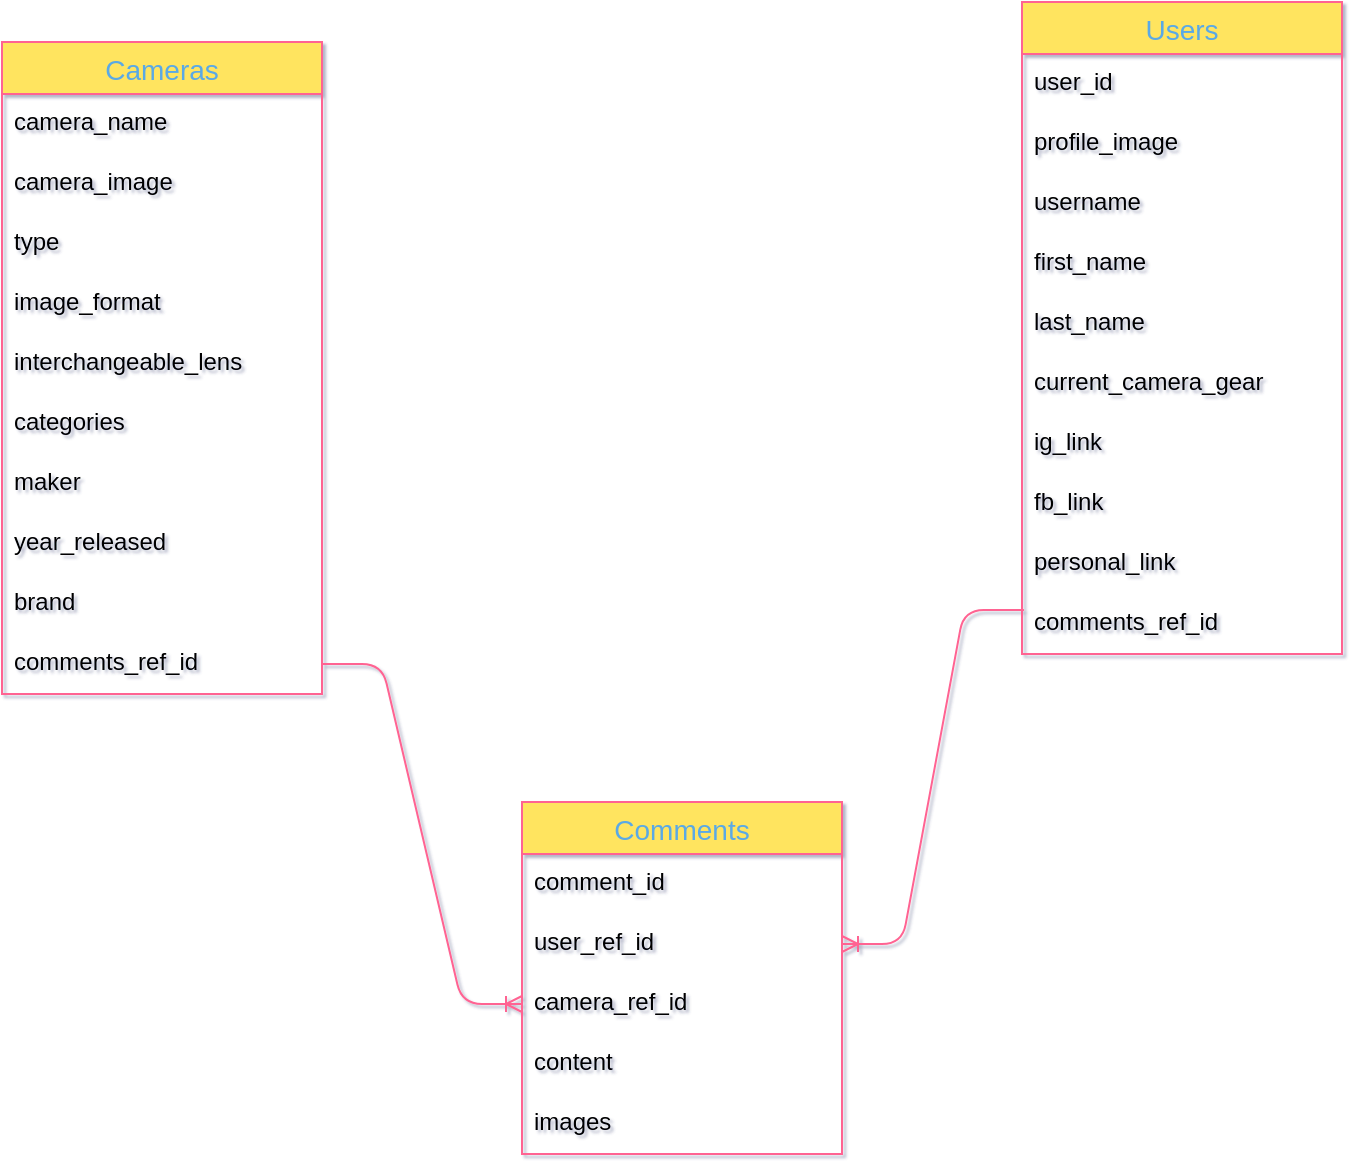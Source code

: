 <mxfile>
    <diagram id="72NEtVxB1My8zaFNVAuz" name="Page-1">
        <mxGraphModel dx="751" dy="924" grid="1" gridSize="10" guides="1" tooltips="1" connect="1" arrows="1" fold="1" page="1" pageScale="1" pageWidth="850" pageHeight="1100" background="none" math="0" shadow="1">
            <root>
                <mxCell id="0"/>
                <mxCell id="1" parent="0"/>
                <mxCell id="L3WGDCVmiGivu_7MkVTu-1" value="Comments" style="swimlane;fontStyle=0;childLayout=stackLayout;horizontal=1;startSize=26;horizontalStack=0;resizeParent=1;resizeParentMax=0;resizeLast=0;collapsible=1;marginBottom=0;align=center;fontSize=14;rounded=0;sketch=0;fontColor=#5AA9E6;strokeColor=#FF6392;fillColor=#FFE45E;" parent="1" vertex="1">
                    <mxGeometry x="360" y="560" width="160" height="176" as="geometry"/>
                </mxCell>
                <mxCell id="L3WGDCVmiGivu_7MkVTu-2" value="comment_id" style="text;strokeColor=none;fillColor=none;spacingLeft=4;spacingRight=4;overflow=hidden;rotatable=0;points=[[0,0.5],[1,0.5]];portConstraint=eastwest;fontSize=12;" parent="L3WGDCVmiGivu_7MkVTu-1" vertex="1">
                    <mxGeometry y="26" width="160" height="30" as="geometry"/>
                </mxCell>
                <mxCell id="L3WGDCVmiGivu_7MkVTu-3" value="user_ref_id" style="text;strokeColor=none;fillColor=none;spacingLeft=4;spacingRight=4;overflow=hidden;rotatable=0;points=[[0,0.5],[1,0.5]];portConstraint=eastwest;fontSize=12;" parent="L3WGDCVmiGivu_7MkVTu-1" vertex="1">
                    <mxGeometry y="56" width="160" height="30" as="geometry"/>
                </mxCell>
                <mxCell id="L3WGDCVmiGivu_7MkVTu-22" value="camera_ref_id" style="text;strokeColor=none;fillColor=none;spacingLeft=4;spacingRight=4;overflow=hidden;rotatable=0;points=[[0,0.5],[1,0.5]];portConstraint=eastwest;fontSize=12;" parent="L3WGDCVmiGivu_7MkVTu-1" vertex="1">
                    <mxGeometry y="86" width="160" height="30" as="geometry"/>
                </mxCell>
                <mxCell id="L3WGDCVmiGivu_7MkVTu-4" value="content" style="text;strokeColor=none;fillColor=none;spacingLeft=4;spacingRight=4;overflow=hidden;rotatable=0;points=[[0,0.5],[1,0.5]];portConstraint=eastwest;fontSize=12;" parent="L3WGDCVmiGivu_7MkVTu-1" vertex="1">
                    <mxGeometry y="116" width="160" height="30" as="geometry"/>
                </mxCell>
                <mxCell id="L3WGDCVmiGivu_7MkVTu-21" value="images" style="text;strokeColor=none;fillColor=none;spacingLeft=4;spacingRight=4;overflow=hidden;rotatable=0;points=[[0,0.5],[1,0.5]];portConstraint=eastwest;fontSize=12;" parent="L3WGDCVmiGivu_7MkVTu-1" vertex="1">
                    <mxGeometry y="146" width="160" height="30" as="geometry"/>
                </mxCell>
                <mxCell id="L3WGDCVmiGivu_7MkVTu-5" value="Cameras" style="swimlane;fontStyle=0;childLayout=stackLayout;horizontal=1;startSize=26;horizontalStack=0;resizeParent=1;resizeParentMax=0;resizeLast=0;collapsible=1;marginBottom=0;align=center;fontSize=14;rounded=0;sketch=0;fontColor=#5AA9E6;strokeColor=#FF6392;fillColor=#FFE45E;" parent="1" vertex="1">
                    <mxGeometry x="100" y="180" width="160" height="326" as="geometry"/>
                </mxCell>
                <mxCell id="L3WGDCVmiGivu_7MkVTu-6" value="camera_name" style="text;strokeColor=none;fillColor=none;spacingLeft=4;spacingRight=4;overflow=hidden;rotatable=0;points=[[0,0.5],[1,0.5]];portConstraint=eastwest;fontSize=12;" parent="L3WGDCVmiGivu_7MkVTu-5" vertex="1">
                    <mxGeometry y="26" width="160" height="30" as="geometry"/>
                </mxCell>
                <mxCell id="L3WGDCVmiGivu_7MkVTu-8" value="camera_image" style="text;strokeColor=none;fillColor=none;spacingLeft=4;spacingRight=4;overflow=hidden;rotatable=0;points=[[0,0.5],[1,0.5]];portConstraint=eastwest;fontSize=12;" parent="L3WGDCVmiGivu_7MkVTu-5" vertex="1">
                    <mxGeometry y="56" width="160" height="30" as="geometry"/>
                </mxCell>
                <mxCell id="L3WGDCVmiGivu_7MkVTu-7" value="type" style="text;strokeColor=none;fillColor=none;spacingLeft=4;spacingRight=4;overflow=hidden;rotatable=0;points=[[0,0.5],[1,0.5]];portConstraint=eastwest;fontSize=12;" parent="L3WGDCVmiGivu_7MkVTu-5" vertex="1">
                    <mxGeometry y="86" width="160" height="30" as="geometry"/>
                </mxCell>
                <mxCell id="L3WGDCVmiGivu_7MkVTu-23" value="image_format" style="text;strokeColor=none;fillColor=none;spacingLeft=4;spacingRight=4;overflow=hidden;rotatable=0;points=[[0,0.5],[1,0.5]];portConstraint=eastwest;fontSize=12;" parent="L3WGDCVmiGivu_7MkVTu-5" vertex="1">
                    <mxGeometry y="116" width="160" height="30" as="geometry"/>
                </mxCell>
                <mxCell id="L3WGDCVmiGivu_7MkVTu-24" value="interchangeable_lens" style="text;strokeColor=none;fillColor=none;spacingLeft=4;spacingRight=4;overflow=hidden;rotatable=0;points=[[0,0.5],[1,0.5]];portConstraint=eastwest;fontSize=12;" parent="L3WGDCVmiGivu_7MkVTu-5" vertex="1">
                    <mxGeometry y="146" width="160" height="30" as="geometry"/>
                </mxCell>
                <mxCell id="L3WGDCVmiGivu_7MkVTu-25" value="categories" style="text;strokeColor=none;fillColor=none;spacingLeft=4;spacingRight=4;overflow=hidden;rotatable=0;points=[[0,0.5],[1,0.5]];portConstraint=eastwest;fontSize=12;" parent="L3WGDCVmiGivu_7MkVTu-5" vertex="1">
                    <mxGeometry y="176" width="160" height="30" as="geometry"/>
                </mxCell>
                <mxCell id="L3WGDCVmiGivu_7MkVTu-26" value="maker" style="text;strokeColor=none;fillColor=none;spacingLeft=4;spacingRight=4;overflow=hidden;rotatable=0;points=[[0,0.5],[1,0.5]];portConstraint=eastwest;fontSize=12;" parent="L3WGDCVmiGivu_7MkVTu-5" vertex="1">
                    <mxGeometry y="206" width="160" height="30" as="geometry"/>
                </mxCell>
                <mxCell id="L3WGDCVmiGivu_7MkVTu-27" value="year_released" style="text;strokeColor=none;fillColor=none;spacingLeft=4;spacingRight=4;overflow=hidden;rotatable=0;points=[[0,0.5],[1,0.5]];portConstraint=eastwest;fontSize=12;" parent="L3WGDCVmiGivu_7MkVTu-5" vertex="1">
                    <mxGeometry y="236" width="160" height="30" as="geometry"/>
                </mxCell>
                <mxCell id="L3WGDCVmiGivu_7MkVTu-28" value="brand" style="text;strokeColor=none;fillColor=none;spacingLeft=4;spacingRight=4;overflow=hidden;rotatable=0;points=[[0,0.5],[1,0.5]];portConstraint=eastwest;fontSize=12;" parent="L3WGDCVmiGivu_7MkVTu-5" vertex="1">
                    <mxGeometry y="266" width="160" height="30" as="geometry"/>
                </mxCell>
                <mxCell id="L3WGDCVmiGivu_7MkVTu-29" value="comments_ref_id" style="text;strokeColor=none;fillColor=none;spacingLeft=4;spacingRight=4;overflow=hidden;rotatable=0;points=[[0,0.5],[1,0.5]];portConstraint=eastwest;fontSize=12;" parent="L3WGDCVmiGivu_7MkVTu-5" vertex="1">
                    <mxGeometry y="296" width="160" height="30" as="geometry"/>
                </mxCell>
                <mxCell id="L3WGDCVmiGivu_7MkVTu-9" value="Users" style="swimlane;fontStyle=0;childLayout=stackLayout;horizontal=1;startSize=26;horizontalStack=0;resizeParent=1;resizeParentMax=0;resizeLast=0;collapsible=1;marginBottom=0;align=center;fontSize=14;rounded=0;sketch=0;fontColor=#5AA9E6;strokeColor=#FF6392;fillColor=#FFE45E;" parent="1" vertex="1">
                    <mxGeometry x="610" y="160" width="160" height="326" as="geometry"/>
                </mxCell>
                <mxCell id="L3WGDCVmiGivu_7MkVTu-10" value="user_id" style="text;strokeColor=none;fillColor=none;spacingLeft=4;spacingRight=4;overflow=hidden;rotatable=0;points=[[0,0.5],[1,0.5]];portConstraint=eastwest;fontSize=12;" parent="L3WGDCVmiGivu_7MkVTu-9" vertex="1">
                    <mxGeometry y="26" width="160" height="30" as="geometry"/>
                </mxCell>
                <mxCell id="L3WGDCVmiGivu_7MkVTu-11" value="profile_image" style="text;strokeColor=none;fillColor=none;spacingLeft=4;spacingRight=4;overflow=hidden;rotatable=0;points=[[0,0.5],[1,0.5]];portConstraint=eastwest;fontSize=12;" parent="L3WGDCVmiGivu_7MkVTu-9" vertex="1">
                    <mxGeometry y="56" width="160" height="30" as="geometry"/>
                </mxCell>
                <mxCell id="L3WGDCVmiGivu_7MkVTu-12" value="username" style="text;strokeColor=none;fillColor=none;spacingLeft=4;spacingRight=4;overflow=hidden;rotatable=0;points=[[0,0.5],[1,0.5]];portConstraint=eastwest;fontSize=12;" parent="L3WGDCVmiGivu_7MkVTu-9" vertex="1">
                    <mxGeometry y="86" width="160" height="30" as="geometry"/>
                </mxCell>
                <mxCell id="L3WGDCVmiGivu_7MkVTu-13" value="first_name" style="text;strokeColor=none;fillColor=none;spacingLeft=4;spacingRight=4;overflow=hidden;rotatable=0;points=[[0,0.5],[1,0.5]];portConstraint=eastwest;fontSize=12;" parent="L3WGDCVmiGivu_7MkVTu-9" vertex="1">
                    <mxGeometry y="116" width="160" height="30" as="geometry"/>
                </mxCell>
                <mxCell id="L3WGDCVmiGivu_7MkVTu-14" value="last_name" style="text;strokeColor=none;fillColor=none;spacingLeft=4;spacingRight=4;overflow=hidden;rotatable=0;points=[[0,0.5],[1,0.5]];portConstraint=eastwest;fontSize=12;" parent="L3WGDCVmiGivu_7MkVTu-9" vertex="1">
                    <mxGeometry y="146" width="160" height="30" as="geometry"/>
                </mxCell>
                <mxCell id="L3WGDCVmiGivu_7MkVTu-15" value="current_camera_gear" style="text;strokeColor=none;fillColor=none;spacingLeft=4;spacingRight=4;overflow=hidden;rotatable=0;points=[[0,0.5],[1,0.5]];portConstraint=eastwest;fontSize=12;" parent="L3WGDCVmiGivu_7MkVTu-9" vertex="1">
                    <mxGeometry y="176" width="160" height="30" as="geometry"/>
                </mxCell>
                <mxCell id="L3WGDCVmiGivu_7MkVTu-16" value="ig_link" style="text;strokeColor=none;fillColor=none;spacingLeft=4;spacingRight=4;overflow=hidden;rotatable=0;points=[[0,0.5],[1,0.5]];portConstraint=eastwest;fontSize=12;" parent="L3WGDCVmiGivu_7MkVTu-9" vertex="1">
                    <mxGeometry y="206" width="160" height="30" as="geometry"/>
                </mxCell>
                <mxCell id="L3WGDCVmiGivu_7MkVTu-17" value="fb_link" style="text;strokeColor=none;fillColor=none;spacingLeft=4;spacingRight=4;overflow=hidden;rotatable=0;points=[[0,0.5],[1,0.5]];portConstraint=eastwest;fontSize=12;" parent="L3WGDCVmiGivu_7MkVTu-9" vertex="1">
                    <mxGeometry y="236" width="160" height="30" as="geometry"/>
                </mxCell>
                <mxCell id="L3WGDCVmiGivu_7MkVTu-18" value="personal_link" style="text;strokeColor=none;fillColor=none;spacingLeft=4;spacingRight=4;overflow=hidden;rotatable=0;points=[[0,0.5],[1,0.5]];portConstraint=eastwest;fontSize=12;" parent="L3WGDCVmiGivu_7MkVTu-9" vertex="1">
                    <mxGeometry y="266" width="160" height="30" as="geometry"/>
                </mxCell>
                <mxCell id="L3WGDCVmiGivu_7MkVTu-20" value="comments_ref_id" style="text;strokeColor=none;fillColor=none;spacingLeft=4;spacingRight=4;overflow=hidden;rotatable=0;points=[[0,0.5],[1,0.5]];portConstraint=eastwest;fontSize=12;" parent="L3WGDCVmiGivu_7MkVTu-9" vertex="1">
                    <mxGeometry y="296" width="160" height="30" as="geometry"/>
                </mxCell>
                <mxCell id="L3WGDCVmiGivu_7MkVTu-30" value="" style="edgeStyle=entityRelationEdgeStyle;fontSize=12;html=1;endArrow=ERoneToMany;fontColor=#5AA9E6;strokeColor=#FF6392;fillColor=#FFE45E;exitX=0.006;exitY=0.267;exitDx=0;exitDy=0;exitPerimeter=0;" parent="1" source="L3WGDCVmiGivu_7MkVTu-20" target="L3WGDCVmiGivu_7MkVTu-3" edge="1">
                    <mxGeometry width="100" height="100" relative="1" as="geometry">
                        <mxPoint x="370" y="480" as="sourcePoint"/>
                        <mxPoint x="470" y="380" as="targetPoint"/>
                    </mxGeometry>
                </mxCell>
                <mxCell id="L3WGDCVmiGivu_7MkVTu-31" value="" style="edgeStyle=entityRelationEdgeStyle;fontSize=12;html=1;endArrow=ERoneToMany;fontColor=#5AA9E6;strokeColor=#FF6392;fillColor=#FFE45E;" parent="1" source="L3WGDCVmiGivu_7MkVTu-29" target="L3WGDCVmiGivu_7MkVTu-22" edge="1">
                    <mxGeometry width="100" height="100" relative="1" as="geometry">
                        <mxPoint x="290" y="480" as="sourcePoint"/>
                        <mxPoint x="390" y="380" as="targetPoint"/>
                    </mxGeometry>
                </mxCell>
            </root>
        </mxGraphModel>
    </diagram>
</mxfile>